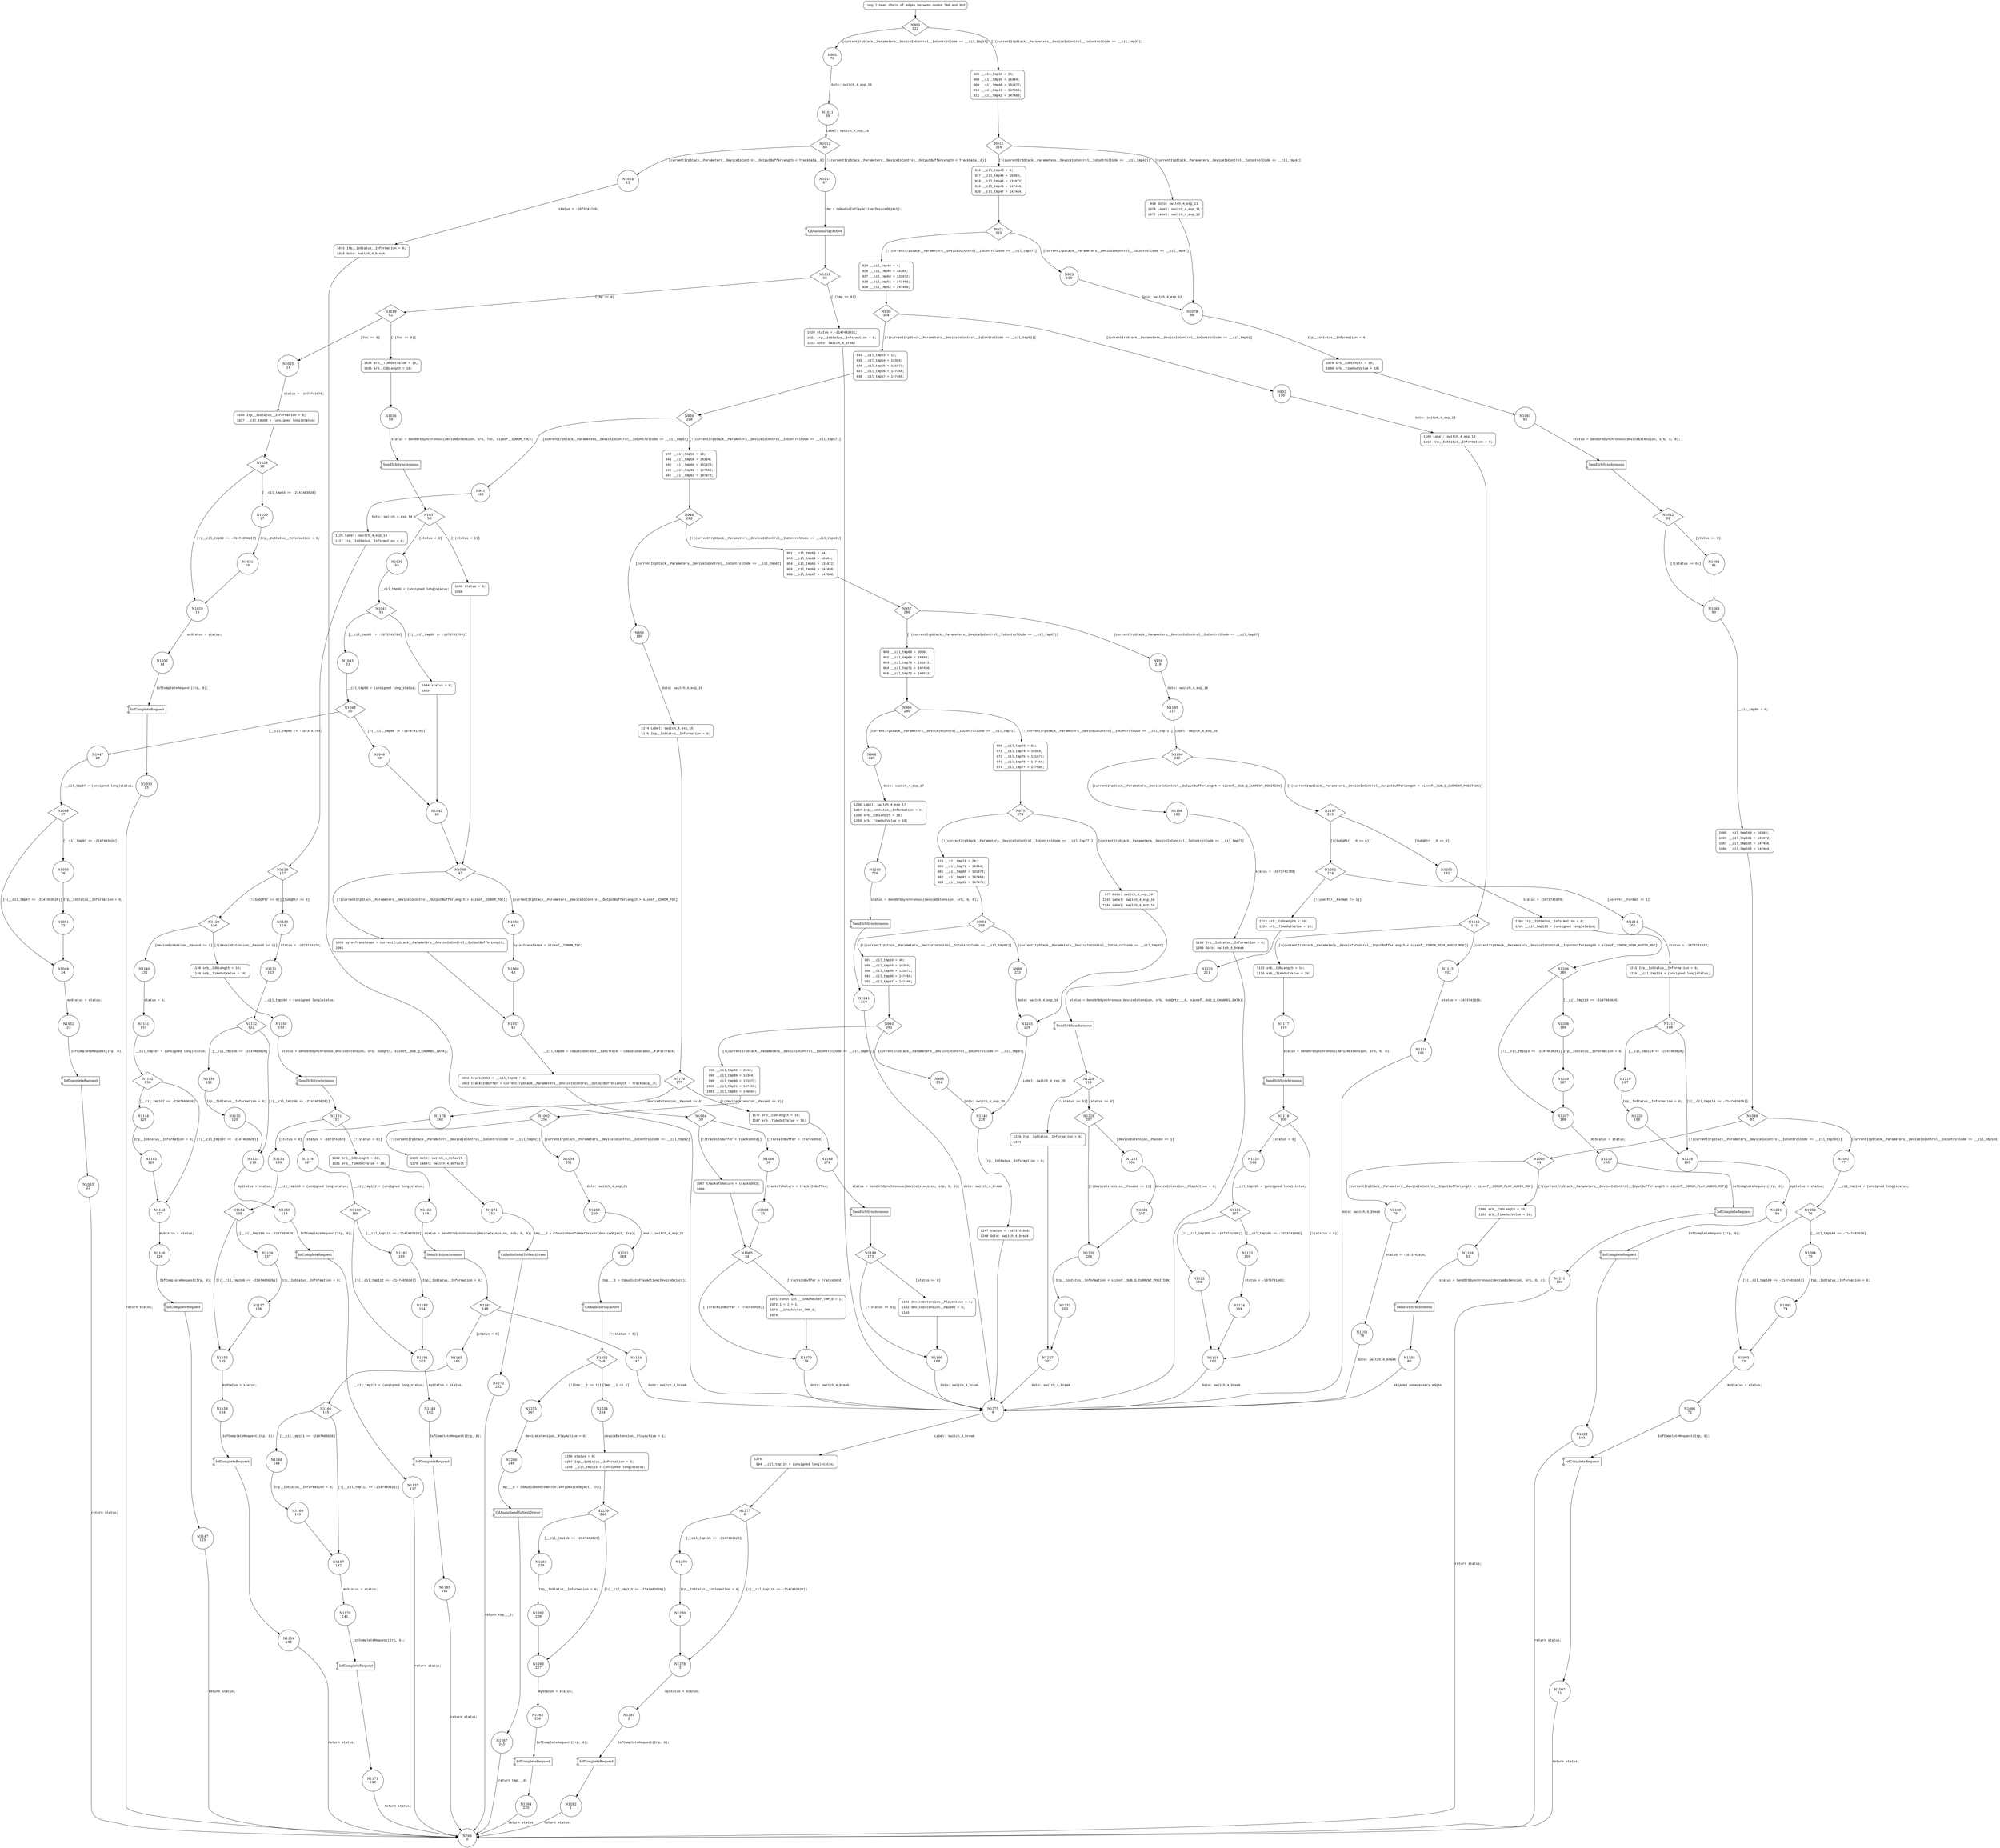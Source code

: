 digraph CdAudio435DeviceControl {
903 [shape="diamond" label="N903\n322"]
905 [shape="circle" label="N905\n70"]
906 [shape="circle" label="N906\n321"]
912 [shape="diamond" label="N912\n316"]
914 [shape="circle" label="N914\n99"]
915 [shape="circle" label="N915\n315"]
921 [shape="diamond" label="N921\n310"]
923 [shape="circle" label="N923\n100"]
924 [shape="circle" label="N924\n309"]
930 [shape="diamond" label="N930\n304"]
932 [shape="circle" label="N932\n116"]
933 [shape="circle" label="N933\n303"]
939 [shape="diamond" label="N939\n298"]
941 [shape="circle" label="N941\n160"]
942 [shape="circle" label="N942\n297"]
948 [shape="diamond" label="N948\n292"]
950 [shape="circle" label="N950\n180"]
951 [shape="circle" label="N951\n291"]
957 [shape="diamond" label="N957\n286"]
959 [shape="circle" label="N959\n218"]
960 [shape="circle" label="N960\n285"]
966 [shape="diamond" label="N966\n280"]
968 [shape="circle" label="N968\n225"]
969 [shape="circle" label="N969\n279"]
975 [shape="diamond" label="N975\n274"]
977 [shape="circle" label="N977\n232"]
978 [shape="circle" label="N978\n273"]
984 [shape="diamond" label="N984\n268"]
986 [shape="circle" label="N986\n233"]
987 [shape="circle" label="N987\n267"]
993 [shape="diamond" label="N993\n262"]
995 [shape="circle" label="N995\n234"]
996 [shape="circle" label="N996\n261"]
1002 [shape="diamond" label="N1002\n256"]
1004 [shape="circle" label="N1004\n251"]
1005 [shape="circle" label="N1005\n255"]
1271 [shape="circle" label="N1271\n253"]
1272 [shape="circle" label="N1272\n252"]
1250 [shape="circle" label="N1250\n250"]
1251 [shape="circle" label="N1251\n249"]
1252 [shape="diamond" label="N1252\n248"]
1254 [shape="circle" label="N1254\n244"]
1255 [shape="circle" label="N1255\n247"]
1266 [shape="circle" label="N1266\n246"]
1267 [shape="circle" label="N1267\n245"]
1256 [shape="circle" label="N1256\n243"]
1259 [shape="diamond" label="N1259\n240"]
1261 [shape="circle" label="N1261\n239"]
1260 [shape="circle" label="N1260\n237"]
1263 [shape="circle" label="N1263\n236"]
1264 [shape="circle" label="N1264\n235"]
1262 [shape="circle" label="N1262\n238"]
1246 [shape="circle" label="N1246\n228"]
1247 [shape="circle" label="N1247\n227"]
1275 [shape="circle" label="N1275\n9"]
1276 [shape="circle" label="N1276\n8"]
1277 [shape="diamond" label="N1277\n6"]
1279 [shape="circle" label="N1279\n5"]
1278 [shape="circle" label="N1278\n3"]
1281 [shape="circle" label="N1281\n2"]
1282 [shape="circle" label="N1282\n1"]
1280 [shape="circle" label="N1280\n4"]
1245 [shape="circle" label="N1245\n229"]
1236 [shape="circle" label="N1236\n224"]
1240 [shape="circle" label="N1240\n220"]
1241 [shape="circle" label="N1241\n219"]
1195 [shape="circle" label="N1195\n217"]
1196 [shape="diamond" label="N1196\n216"]
1198 [shape="circle" label="N1198\n183"]
1197 [shape="diamond" label="N1197\n215"]
1203 [shape="circle" label="N1203\n192"]
1202 [shape="diamond" label="N1202\n214"]
1214 [shape="circle" label="N1214\n201"]
1213 [shape="circle" label="N1213\n213"]
1225 [shape="circle" label="N1225\n211"]
1226 [shape="diamond" label="N1226\n210"]
1228 [shape="diamond" label="N1228\n207"]
1229 [shape="circle" label="N1229\n209"]
1227 [shape="circle" label="N1227\n202"]
1231 [shape="circle" label="N1231\n206"]
1230 [shape="circle" label="N1230\n204"]
1233 [shape="circle" label="N1233\n203"]
1232 [shape="circle" label="N1232\n205"]
1215 [shape="circle" label="N1215\n200"]
1217 [shape="diamond" label="N1217\n198"]
1219 [shape="circle" label="N1219\n197"]
1218 [shape="circle" label="N1218\n195"]
1221 [shape="circle" label="N1221\n194"]
1222 [shape="circle" label="N1222\n193"]
1220 [shape="circle" label="N1220\n196"]
1204 [shape="circle" label="N1204\n191"]
1206 [shape="diamond" label="N1206\n189"]
1208 [shape="circle" label="N1208\n188"]
1207 [shape="circle" label="N1207\n186"]
1210 [shape="circle" label="N1210\n185"]
1211 [shape="circle" label="N1211\n184"]
1209 [shape="circle" label="N1209\n187"]
1199 [shape="circle" label="N1199\n182"]
1174 [shape="circle" label="N1174\n179"]
1176 [shape="diamond" label="N1176\n177"]
1178 [shape="circle" label="N1178\n168"]
1177 [shape="circle" label="N1177\n176"]
1188 [shape="circle" label="N1188\n174"]
1189 [shape="diamond" label="N1189\n173"]
1191 [shape="circle" label="N1191\n172"]
1190 [shape="circle" label="N1190\n169"]
1179 [shape="circle" label="N1179\n167"]
1180 [shape="diamond" label="N1180\n166"]
1182 [shape="circle" label="N1182\n165"]
1181 [shape="circle" label="N1181\n163"]
1184 [shape="circle" label="N1184\n162"]
1185 [shape="circle" label="N1185\n161"]
1183 [shape="circle" label="N1183\n164"]
1126 [shape="circle" label="N1126\n159"]
1128 [shape="diamond" label="N1128\n157"]
1130 [shape="circle" label="N1130\n124"]
1129 [shape="diamond" label="N1129\n156"]
1140 [shape="circle" label="N1140\n132"]
1139 [shape="circle" label="N1139\n155"]
1150 [shape="circle" label="N1150\n153"]
1151 [shape="diamond" label="N1151\n152"]
1153 [shape="circle" label="N1153\n139"]
1152 [shape="circle" label="N1152\n151"]
1162 [shape="circle" label="N1162\n149"]
1163 [shape="diamond" label="N1163\n148"]
1165 [shape="circle" label="N1165\n146"]
1164 [shape="circle" label="N1164\n147"]
1166 [shape="diamond" label="N1166\n145"]
1168 [shape="circle" label="N1168\n144"]
1167 [shape="circle" label="N1167\n142"]
1170 [shape="circle" label="N1170\n141"]
1171 [shape="circle" label="N1171\n140"]
1169 [shape="circle" label="N1169\n143"]
1154 [shape="diamond" label="N1154\n138"]
1156 [shape="circle" label="N1156\n137"]
1155 [shape="circle" label="N1155\n135"]
1158 [shape="circle" label="N1158\n134"]
1159 [shape="circle" label="N1159\n133"]
1157 [shape="circle" label="N1157\n136"]
1141 [shape="circle" label="N1141\n131"]
1142 [shape="diamond" label="N1142\n130"]
1144 [shape="circle" label="N1144\n129"]
1143 [shape="circle" label="N1143\n127"]
1146 [shape="circle" label="N1146\n126"]
1147 [shape="circle" label="N1147\n125"]
1145 [shape="circle" label="N1145\n128"]
1131 [shape="circle" label="N1131\n123"]
1132 [shape="diamond" label="N1132\n122"]
1134 [shape="circle" label="N1134\n121"]
1133 [shape="circle" label="N1133\n119"]
1136 [shape="circle" label="N1136\n118"]
1137 [shape="circle" label="N1137\n117"]
1135 [shape="circle" label="N1135\n120"]
1109 [shape="circle" label="N1109\n115"]
1111 [shape="diamond" label="N1111\n113"]
1113 [shape="circle" label="N1113\n102"]
1112 [shape="circle" label="N1112\n112"]
1117 [shape="circle" label="N1117\n110"]
1118 [shape="diamond" label="N1118\n109"]
1120 [shape="circle" label="N1120\n108"]
1119 [shape="circle" label="N1119\n103"]
1121 [shape="diamond" label="N1121\n107"]
1123 [shape="circle" label="N1123\n105"]
1122 [shape="circle" label="N1122\n106"]
1124 [shape="circle" label="N1124\n104"]
1114 [shape="circle" label="N1114\n101"]
1078 [shape="circle" label="N1078\n96"]
1079 [shape="circle" label="N1079\n95"]
1081 [shape="circle" label="N1081\n93"]
1082 [shape="diamond" label="N1082\n92"]
1084 [shape="circle" label="N1084\n91"]
1083 [shape="circle" label="N1083\n90"]
1085 [shape="circle" label="N1085\n89"]
1089 [shape="diamond" label="N1089\n85"]
1091 [shape="circle" label="N1091\n77"]
1090 [shape="diamond" label="N1090\n84"]
1100 [shape="circle" label="N1100\n79"]
1099 [shape="circle" label="N1099\n83"]
1104 [shape="circle" label="N1104\n81"]
1105 [shape="circle" label="N1105\n80"]
1101 [shape="circle" label="N1101\n78"]
1092 [shape="diamond" label="N1092\n76"]
1094 [shape="circle" label="N1094\n75"]
1093 [shape="circle" label="N1093\n73"]
1096 [shape="circle" label="N1096\n72"]
1097 [shape="circle" label="N1097\n71"]
1095 [shape="circle" label="N1095\n74"]
1011 [shape="circle" label="N1011\n69"]
1012 [shape="diamond" label="N1012\n68"]
1014 [shape="circle" label="N1014\n12"]
1013 [shape="circle" label="N1013\n67"]
1018 [shape="diamond" label="N1018\n66"]
1019 [shape="diamond" label="N1019\n62"]
1020 [shape="circle" label="N1020\n65"]
1025 [shape="circle" label="N1025\n21"]
1024 [shape="circle" label="N1024\n61"]
1036 [shape="circle" label="N1036\n59"]
1037 [shape="diamond" label="N1037\n58"]
1039 [shape="circle" label="N1039\n55"]
1040 [shape="circle" label="N1040\n57"]
1038 [shape="diamond" label="N1038\n47"]
1058 [shape="circle" label="N1058\n44"]
1059 [shape="circle" label="N1059\n46"]
1057 [shape="circle" label="N1057\n42"]
1062 [shape="circle" label="N1062\n41"]
1064 [shape="diamond" label="N1064\n39"]
1066 [shape="circle" label="N1066\n36"]
1067 [shape="circle" label="N1067\n38"]
1065 [shape="diamond" label="N1065\n34"]
1071 [shape="circle" label="N1071\n33"]
1070 [shape="circle" label="N1070\n29"]
1068 [shape="circle" label="N1068\n35"]
1060 [shape="circle" label="N1060\n43"]
1041 [shape="diamond" label="N1041\n54"]
1043 [shape="circle" label="N1043\n51"]
1044 [shape="circle" label="N1044\n53"]
1042 [shape="circle" label="N1042\n48"]
1045 [shape="diamond" label="N1045\n50"]
1047 [shape="circle" label="N1047\n28"]
1046 [shape="circle" label="N1046\n49"]
1048 [shape="diamond" label="N1048\n27"]
1050 [shape="circle" label="N1050\n26"]
1049 [shape="circle" label="N1049\n24"]
1052 [shape="circle" label="N1052\n23"]
1053 [shape="circle" label="N1053\n22"]
1051 [shape="circle" label="N1051\n25"]
1026 [shape="circle" label="N1026\n20"]
1028 [shape="diamond" label="N1028\n18"]
1030 [shape="circle" label="N1030\n17"]
1029 [shape="circle" label="N1029\n15"]
1032 [shape="circle" label="N1032\n14"]
1033 [shape="circle" label="N1033\n13"]
1031 [shape="circle" label="N1031\n16"]
1015 [shape="circle" label="N1015\n11"]
765 [shape="circle" label="N765\n0"]
766 [style="filled,bold" penwidth="1" fillcolor="white" fontname="Courier New" shape="Mrecord" label="Long linear chain of edges between nodes 766 and 902"]
766 -> 903[label=""]
906 [style="filled,bold" penwidth="1" fillcolor="white" fontname="Courier New" shape="Mrecord" label=<<table border="0" cellborder="0" cellpadding="3" bgcolor="white"><tr><td align="right">906</td><td align="left">__cil_tmp38 = 24;</td></tr><tr><td align="right">908</td><td align="left">__cil_tmp39 = 16384;</td></tr><tr><td align="right">909</td><td align="left">__cil_tmp40 = 131072;</td></tr><tr><td align="right">910</td><td align="left">__cil_tmp41 = 147456;</td></tr><tr><td align="right">911</td><td align="left">__cil_tmp42 = 147480;</td></tr></table>>]
906 -> 912[label=""]
915 [style="filled,bold" penwidth="1" fillcolor="white" fontname="Courier New" shape="Mrecord" label=<<table border="0" cellborder="0" cellpadding="3" bgcolor="white"><tr><td align="right">915</td><td align="left">__cil_tmp43 = 8;</td></tr><tr><td align="right">917</td><td align="left">__cil_tmp44 = 16384;</td></tr><tr><td align="right">918</td><td align="left">__cil_tmp45 = 131072;</td></tr><tr><td align="right">919</td><td align="left">__cil_tmp46 = 147456;</td></tr><tr><td align="right">920</td><td align="left">__cil_tmp47 = 147464;</td></tr></table>>]
915 -> 921[label=""]
924 [style="filled,bold" penwidth="1" fillcolor="white" fontname="Courier New" shape="Mrecord" label=<<table border="0" cellborder="0" cellpadding="3" bgcolor="white"><tr><td align="right">924</td><td align="left">__cil_tmp48 = 4;</td></tr><tr><td align="right">926</td><td align="left">__cil_tmp49 = 16384;</td></tr><tr><td align="right">927</td><td align="left">__cil_tmp50 = 131072;</td></tr><tr><td align="right">928</td><td align="left">__cil_tmp51 = 147456;</td></tr><tr><td align="right">929</td><td align="left">__cil_tmp52 = 147460;</td></tr></table>>]
924 -> 930[label=""]
933 [style="filled,bold" penwidth="1" fillcolor="white" fontname="Courier New" shape="Mrecord" label=<<table border="0" cellborder="0" cellpadding="3" bgcolor="white"><tr><td align="right">933</td><td align="left">__cil_tmp53 = 12;</td></tr><tr><td align="right">935</td><td align="left">__cil_tmp54 = 16384;</td></tr><tr><td align="right">936</td><td align="left">__cil_tmp55 = 131072;</td></tr><tr><td align="right">937</td><td align="left">__cil_tmp56 = 147456;</td></tr><tr><td align="right">938</td><td align="left">__cil_tmp57 = 147468;</td></tr></table>>]
933 -> 939[label=""]
942 [style="filled,bold" penwidth="1" fillcolor="white" fontname="Courier New" shape="Mrecord" label=<<table border="0" cellborder="0" cellpadding="3" bgcolor="white"><tr><td align="right">942</td><td align="left">__cil_tmp58 = 16;</td></tr><tr><td align="right">944</td><td align="left">__cil_tmp59 = 16384;</td></tr><tr><td align="right">945</td><td align="left">__cil_tmp60 = 131072;</td></tr><tr><td align="right">946</td><td align="left">__cil_tmp61 = 147456;</td></tr><tr><td align="right">947</td><td align="left">__cil_tmp62 = 147472;</td></tr></table>>]
942 -> 948[label=""]
951 [style="filled,bold" penwidth="1" fillcolor="white" fontname="Courier New" shape="Mrecord" label=<<table border="0" cellborder="0" cellpadding="3" bgcolor="white"><tr><td align="right">951</td><td align="left">__cil_tmp63 = 44;</td></tr><tr><td align="right">953</td><td align="left">__cil_tmp64 = 16384;</td></tr><tr><td align="right">954</td><td align="left">__cil_tmp65 = 131072;</td></tr><tr><td align="right">955</td><td align="left">__cil_tmp66 = 147456;</td></tr><tr><td align="right">956</td><td align="left">__cil_tmp67 = 147500;</td></tr></table>>]
951 -> 957[label=""]
960 [style="filled,bold" penwidth="1" fillcolor="white" fontname="Courier New" shape="Mrecord" label=<<table border="0" cellborder="0" cellpadding="3" bgcolor="white"><tr><td align="right">960</td><td align="left">__cil_tmp68 = 2056;</td></tr><tr><td align="right">962</td><td align="left">__cil_tmp69 = 16384;</td></tr><tr><td align="right">963</td><td align="left">__cil_tmp70 = 131072;</td></tr><tr><td align="right">964</td><td align="left">__cil_tmp71 = 147456;</td></tr><tr><td align="right">965</td><td align="left">__cil_tmp72 = 149512;</td></tr></table>>]
960 -> 966[label=""]
969 [style="filled,bold" penwidth="1" fillcolor="white" fontname="Courier New" shape="Mrecord" label=<<table border="0" cellborder="0" cellpadding="3" bgcolor="white"><tr><td align="right">969</td><td align="left">__cil_tmp73 = 52;</td></tr><tr><td align="right">971</td><td align="left">__cil_tmp74 = 16384;</td></tr><tr><td align="right">972</td><td align="left">__cil_tmp75 = 131072;</td></tr><tr><td align="right">973</td><td align="left">__cil_tmp76 = 147456;</td></tr><tr><td align="right">974</td><td align="left">__cil_tmp77 = 147508;</td></tr></table>>]
969 -> 975[label=""]
978 [style="filled,bold" penwidth="1" fillcolor="white" fontname="Courier New" shape="Mrecord" label=<<table border="0" cellborder="0" cellpadding="3" bgcolor="white"><tr><td align="right">978</td><td align="left">__cil_tmp78 = 20;</td></tr><tr><td align="right">980</td><td align="left">__cil_tmp79 = 16384;</td></tr><tr><td align="right">981</td><td align="left">__cil_tmp80 = 131072;</td></tr><tr><td align="right">982</td><td align="left">__cil_tmp81 = 147456;</td></tr><tr><td align="right">983</td><td align="left">__cil_tmp82 = 147476;</td></tr></table>>]
978 -> 984[label=""]
987 [style="filled,bold" penwidth="1" fillcolor="white" fontname="Courier New" shape="Mrecord" label=<<table border="0" cellborder="0" cellpadding="3" bgcolor="white"><tr><td align="right">987</td><td align="left">__cil_tmp83 = 40;</td></tr><tr><td align="right">989</td><td align="left">__cil_tmp84 = 16384;</td></tr><tr><td align="right">990</td><td align="left">__cil_tmp85 = 131072;</td></tr><tr><td align="right">991</td><td align="left">__cil_tmp86 = 147456;</td></tr><tr><td align="right">992</td><td align="left">__cil_tmp87 = 147496;</td></tr></table>>]
987 -> 993[label=""]
996 [style="filled,bold" penwidth="1" fillcolor="white" fontname="Courier New" shape="Mrecord" label=<<table border="0" cellborder="0" cellpadding="3" bgcolor="white"><tr><td align="right">996</td><td align="left">__cil_tmp88 = 2048;</td></tr><tr><td align="right">998</td><td align="left">__cil_tmp89 = 16384;</td></tr><tr><td align="right">999</td><td align="left">__cil_tmp90 = 131072;</td></tr><tr><td align="right">1000</td><td align="left">__cil_tmp91 = 147456;</td></tr><tr><td align="right">1001</td><td align="left">__cil_tmp92 = 149504;</td></tr></table>>]
996 -> 1002[label=""]
1005 [style="filled,bold" penwidth="1" fillcolor="white" fontname="Courier New" shape="Mrecord" label=<<table border="0" cellborder="0" cellpadding="3" bgcolor="white"><tr><td align="right">1005</td><td align="left">Goto: switch_4_default</td></tr><tr><td align="right">1270</td><td align="left">Label: switch_4_default</td></tr></table>>]
1005 -> 1271[label=""]
1256 [style="filled,bold" penwidth="1" fillcolor="white" fontname="Courier New" shape="Mrecord" label=<<table border="0" cellborder="0" cellpadding="3" bgcolor="white"><tr><td align="right">1256</td><td align="left">status = 0;</td></tr><tr><td align="right">1257</td><td align="left">Irp__IoStatus__Information = 0;</td></tr><tr><td align="right">1258</td><td align="left">__cil_tmp115 = (unsigned long)status;</td></tr></table>>]
1256 -> 1259[label=""]
1247 [style="filled,bold" penwidth="1" fillcolor="white" fontname="Courier New" shape="Mrecord" label=<<table border="0" cellborder="0" cellpadding="3" bgcolor="white"><tr><td align="right">1247</td><td align="left">status = -1073741808;</td></tr><tr><td align="right">1248</td><td align="left">Goto: switch_4_break</td></tr></table>>]
1247 -> 1275[label=""]
1276 [style="filled,bold" penwidth="1" fillcolor="white" fontname="Courier New" shape="Mrecord" label=<<table border="0" cellborder="0" cellpadding="3" bgcolor="white"><tr><td align="right">1276</td><td align="left"></td></tr><tr><td align="right">904</td><td align="left">__cil_tmp116 = (unsigned long)status;</td></tr></table>>]
1276 -> 1277[label=""]
977 [style="filled,bold" penwidth="1" fillcolor="white" fontname="Courier New" shape="Mrecord" label=<<table border="0" cellborder="0" cellpadding="3" bgcolor="white"><tr><td align="right">977</td><td align="left">Goto: switch_4_exp_18</td></tr><tr><td align="right">1243</td><td align="left">Label: switch_4_exp_18</td></tr><tr><td align="right">1244</td><td align="left">Label: switch_4_exp_19</td></tr></table>>]
977 -> 1245[label=""]
1236 [style="filled,bold" penwidth="1" fillcolor="white" fontname="Courier New" shape="Mrecord" label=<<table border="0" cellborder="0" cellpadding="3" bgcolor="white"><tr><td align="right">1236</td><td align="left">Label: switch_4_exp_17</td></tr><tr><td align="right">1237</td><td align="left">Irp__IoStatus__Information = 0;</td></tr><tr><td align="right">1238</td><td align="left">srb__CdbLength = 10;</td></tr><tr><td align="right">1239</td><td align="left">srb__TimeOutValue = 10;</td></tr></table>>]
1236 -> 1240[label=""]
1213 [style="filled,bold" penwidth="1" fillcolor="white" fontname="Courier New" shape="Mrecord" label=<<table border="0" cellborder="0" cellpadding="3" bgcolor="white"><tr><td align="right">1213</td><td align="left">srb__CdbLength = 10;</td></tr><tr><td align="right">1224</td><td align="left">srb__TimeOutValue = 10;</td></tr></table>>]
1213 -> 1225[label=""]
1229 [style="filled,bold" penwidth="1" fillcolor="white" fontname="Courier New" shape="Mrecord" label=<<table border="0" cellborder="0" cellpadding="3" bgcolor="white"><tr><td align="right">1229</td><td align="left">Irp__IoStatus__Information = 0;</td></tr><tr><td align="right">1234</td><td align="left"></td></tr></table>>]
1229 -> 1227[label=""]
1215 [style="filled,bold" penwidth="1" fillcolor="white" fontname="Courier New" shape="Mrecord" label=<<table border="0" cellborder="0" cellpadding="3" bgcolor="white"><tr><td align="right">1215</td><td align="left">Irp__IoStatus__Information = 0;</td></tr><tr><td align="right">1216</td><td align="left">__cil_tmp114 = (unsigned long)status;</td></tr></table>>]
1215 -> 1217[label=""]
1204 [style="filled,bold" penwidth="1" fillcolor="white" fontname="Courier New" shape="Mrecord" label=<<table border="0" cellborder="0" cellpadding="3" bgcolor="white"><tr><td align="right">1204</td><td align="left">Irp__IoStatus__Information = 0;</td></tr><tr><td align="right">1205</td><td align="left">__cil_tmp113 = (unsigned long)status;</td></tr></table>>]
1204 -> 1206[label=""]
1199 [style="filled,bold" penwidth="1" fillcolor="white" fontname="Courier New" shape="Mrecord" label=<<table border="0" cellborder="0" cellpadding="3" bgcolor="white"><tr><td align="right">1199</td><td align="left">Irp__IoStatus__Information = 0;</td></tr><tr><td align="right">1200</td><td align="left">Goto: switch_4_break</td></tr></table>>]
1199 -> 1275[label=""]
1174 [style="filled,bold" penwidth="1" fillcolor="white" fontname="Courier New" shape="Mrecord" label=<<table border="0" cellborder="0" cellpadding="3" bgcolor="white"><tr><td align="right">1174</td><td align="left">Label: switch_4_exp_15</td></tr><tr><td align="right">1175</td><td align="left">Irp__IoStatus__Information = 0;</td></tr></table>>]
1174 -> 1176[label=""]
1177 [style="filled,bold" penwidth="1" fillcolor="white" fontname="Courier New" shape="Mrecord" label=<<table border="0" cellborder="0" cellpadding="3" bgcolor="white"><tr><td align="right">1177</td><td align="left">srb__CdbLength = 10;</td></tr><tr><td align="right">1187</td><td align="left">srb__TimeOutValue = 10;</td></tr></table>>]
1177 -> 1188[label=""]
1191 [style="filled,bold" penwidth="1" fillcolor="white" fontname="Courier New" shape="Mrecord" label=<<table border="0" cellborder="0" cellpadding="3" bgcolor="white"><tr><td align="right">1191</td><td align="left">deviceExtension__PlayActive = 1;</td></tr><tr><td align="right">1192</td><td align="left">deviceExtension__Paused = 0;</td></tr><tr><td align="right">1193</td><td align="left"></td></tr></table>>]
1191 -> 1190[label=""]
1126 [style="filled,bold" penwidth="1" fillcolor="white" fontname="Courier New" shape="Mrecord" label=<<table border="0" cellborder="0" cellpadding="3" bgcolor="white"><tr><td align="right">1126</td><td align="left">Label: switch_4_exp_14</td></tr><tr><td align="right">1127</td><td align="left">Irp__IoStatus__Information = 0;</td></tr></table>>]
1126 -> 1128[label=""]
1139 [style="filled,bold" penwidth="1" fillcolor="white" fontname="Courier New" shape="Mrecord" label=<<table border="0" cellborder="0" cellpadding="3" bgcolor="white"><tr><td align="right">1139</td><td align="left">srb__CdbLength = 10;</td></tr><tr><td align="right">1149</td><td align="left">srb__TimeOutValue = 10;</td></tr></table>>]
1139 -> 1150[label=""]
1152 [style="filled,bold" penwidth="1" fillcolor="white" fontname="Courier New" shape="Mrecord" label=<<table border="0" cellborder="0" cellpadding="3" bgcolor="white"><tr><td align="right">1152</td><td align="left">srb__CdbLength = 10;</td></tr><tr><td align="right">1161</td><td align="left">srb__TimeOutValue = 10;</td></tr></table>>]
1152 -> 1162[label=""]
1109 [style="filled,bold" penwidth="1" fillcolor="white" fontname="Courier New" shape="Mrecord" label=<<table border="0" cellborder="0" cellpadding="3" bgcolor="white"><tr><td align="right">1109</td><td align="left">Label: switch_4_exp_13</td></tr><tr><td align="right">1110</td><td align="left">Irp__IoStatus__Information = 0;</td></tr></table>>]
1109 -> 1111[label=""]
1112 [style="filled,bold" penwidth="1" fillcolor="white" fontname="Courier New" shape="Mrecord" label=<<table border="0" cellborder="0" cellpadding="3" bgcolor="white"><tr><td align="right">1112</td><td align="left">srb__CdbLength = 10;</td></tr><tr><td align="right">1116</td><td align="left">srb__TimeOutValue = 10;</td></tr></table>>]
1112 -> 1117[label=""]
1079 [style="filled,bold" penwidth="1" fillcolor="white" fontname="Courier New" shape="Mrecord" label=<<table border="0" cellborder="0" cellpadding="3" bgcolor="white"><tr><td align="right">1079</td><td align="left">srb__CdbLength = 10;</td></tr><tr><td align="right">1080</td><td align="left">srb__TimeOutValue = 10;</td></tr></table>>]
1079 -> 1081[label=""]
1085 [style="filled,bold" penwidth="1" fillcolor="white" fontname="Courier New" shape="Mrecord" label=<<table border="0" cellborder="0" cellpadding="3" bgcolor="white"><tr><td align="right">1085</td><td align="left">__cil_tmp100 = 16384;</td></tr><tr><td align="right">1086</td><td align="left">__cil_tmp101 = 131072;</td></tr><tr><td align="right">1087</td><td align="left">__cil_tmp102 = 147456;</td></tr><tr><td align="right">1088</td><td align="left">__cil_tmp103 = 147464;</td></tr></table>>]
1085 -> 1089[label=""]
1099 [style="filled,bold" penwidth="1" fillcolor="white" fontname="Courier New" shape="Mrecord" label=<<table border="0" cellborder="0" cellpadding="3" bgcolor="white"><tr><td align="right">1099</td><td align="left">srb__CdbLength = 10;</td></tr><tr><td align="right">1103</td><td align="left">srb__TimeOutValue = 10;</td></tr></table>>]
1099 -> 1104[label=""]
914 [style="filled,bold" penwidth="1" fillcolor="white" fontname="Courier New" shape="Mrecord" label=<<table border="0" cellborder="0" cellpadding="3" bgcolor="white"><tr><td align="right">914</td><td align="left">Goto: switch_4_exp_11</td></tr><tr><td align="right">1076</td><td align="left">Label: switch_4_exp_11</td></tr><tr><td align="right">1077</td><td align="left">Label: switch_4_exp_12</td></tr></table>>]
914 -> 1078[label=""]
1020 [style="filled,bold" penwidth="1" fillcolor="white" fontname="Courier New" shape="Mrecord" label=<<table border="0" cellborder="0" cellpadding="3" bgcolor="white"><tr><td align="right">1020</td><td align="left">status = -2147483631;</td></tr><tr><td align="right">1021</td><td align="left">Irp__IoStatus__Information = 0;</td></tr><tr><td align="right">1022</td><td align="left">Goto: switch_4_break</td></tr></table>>]
1020 -> 1275[label=""]
1024 [style="filled,bold" penwidth="1" fillcolor="white" fontname="Courier New" shape="Mrecord" label=<<table border="0" cellborder="0" cellpadding="3" bgcolor="white"><tr><td align="right">1024</td><td align="left">srb__TimeOutValue = 10;</td></tr><tr><td align="right">1035</td><td align="left">srb__CdbLength = 10;</td></tr></table>>]
1024 -> 1036[label=""]
1040 [style="filled,bold" penwidth="1" fillcolor="white" fontname="Courier New" shape="Mrecord" label=<<table border="0" cellborder="0" cellpadding="3" bgcolor="white"><tr><td align="right">1040</td><td align="left">status = 0;</td></tr><tr><td align="right">1056</td><td align="left"></td></tr></table>>]
1040 -> 1038[label=""]
1059 [style="filled,bold" penwidth="1" fillcolor="white" fontname="Courier New" shape="Mrecord" label=<<table border="0" cellborder="0" cellpadding="3" bgcolor="white"><tr><td align="right">1059</td><td align="left">bytesTransfered = currentIrpStack__Parameters__DeviceIoControl__OutputBufferLength;</td></tr><tr><td align="right">1061</td><td align="left"></td></tr></table>>]
1059 -> 1057[label=""]
1062 [style="filled,bold" penwidth="1" fillcolor="white" fontname="Courier New" shape="Mrecord" label=<<table border="0" cellborder="0" cellpadding="3" bgcolor="white"><tr><td align="right">1062</td><td align="left">tracksOnCd = __cil_tmp98 + 1;</td></tr><tr><td align="right">1063</td><td align="left">tracksInBuffer = currentIrpStack__Parameters__DeviceIoControl__OutputBufferLength - TrackData__0;</td></tr></table>>]
1062 -> 1064[label=""]
1067 [style="filled,bold" penwidth="1" fillcolor="white" fontname="Courier New" shape="Mrecord" label=<<table border="0" cellborder="0" cellpadding="3" bgcolor="white"><tr><td align="right">1067</td><td align="left">tracksToReturn = tracksOnCd;</td></tr><tr><td align="right">1069</td><td align="left"></td></tr></table>>]
1067 -> 1065[label=""]
1071 [style="filled,bold" penwidth="1" fillcolor="white" fontname="Courier New" shape="Mrecord" label=<<table border="0" cellborder="0" cellpadding="3" bgcolor="white"><tr><td align="right">1071</td><td align="left">const int __CPAchecker_TMP_0 = i;</td></tr><tr><td align="right">1072</td><td align="left">i = i + 1;</td></tr><tr><td align="right">1073</td><td align="left">__CPAchecker_TMP_0;</td></tr><tr><td align="right">1074</td><td align="left"></td></tr></table>>]
1071 -> 1070[label=""]
1044 [style="filled,bold" penwidth="1" fillcolor="white" fontname="Courier New" shape="Mrecord" label=<<table border="0" cellborder="0" cellpadding="3" bgcolor="white"><tr><td align="right">1044</td><td align="left">status = 0;</td></tr><tr><td align="right">1055</td><td align="left"></td></tr></table>>]
1044 -> 1042[label=""]
1026 [style="filled,bold" penwidth="1" fillcolor="white" fontname="Courier New" shape="Mrecord" label=<<table border="0" cellborder="0" cellpadding="3" bgcolor="white"><tr><td align="right">1026</td><td align="left">Irp__IoStatus__Information = 0;</td></tr><tr><td align="right">1027</td><td align="left">__cil_tmp93 = (unsigned long)status;</td></tr></table>>]
1026 -> 1028[label=""]
1015 [style="filled,bold" penwidth="1" fillcolor="white" fontname="Courier New" shape="Mrecord" label=<<table border="0" cellborder="0" cellpadding="3" bgcolor="white"><tr><td align="right">1015</td><td align="left">Irp__IoStatus__Information = 0;</td></tr><tr><td align="right">1016</td><td align="left">Goto: switch_4_break</td></tr></table>>]
1015 -> 1275[label=""]
903 -> 905 [label="[currentIrpStack__Parameters__DeviceIoControl__IoControlCode == __cil_tmp37]" fontname="Courier New"]
903 -> 906 [label="[!(currentIrpStack__Parameters__DeviceIoControl__IoControlCode == __cil_tmp37)]" fontname="Courier New"]
912 -> 914 [label="[currentIrpStack__Parameters__DeviceIoControl__IoControlCode == __cil_tmp42]" fontname="Courier New"]
912 -> 915 [label="[!(currentIrpStack__Parameters__DeviceIoControl__IoControlCode == __cil_tmp42)]" fontname="Courier New"]
921 -> 923 [label="[currentIrpStack__Parameters__DeviceIoControl__IoControlCode == __cil_tmp47]" fontname="Courier New"]
921 -> 924 [label="[!(currentIrpStack__Parameters__DeviceIoControl__IoControlCode == __cil_tmp47)]" fontname="Courier New"]
930 -> 932 [label="[currentIrpStack__Parameters__DeviceIoControl__IoControlCode == __cil_tmp52]" fontname="Courier New"]
930 -> 933 [label="[!(currentIrpStack__Parameters__DeviceIoControl__IoControlCode == __cil_tmp52)]" fontname="Courier New"]
939 -> 941 [label="[currentIrpStack__Parameters__DeviceIoControl__IoControlCode == __cil_tmp57]" fontname="Courier New"]
939 -> 942 [label="[!(currentIrpStack__Parameters__DeviceIoControl__IoControlCode == __cil_tmp57)]" fontname="Courier New"]
948 -> 950 [label="[currentIrpStack__Parameters__DeviceIoControl__IoControlCode == __cil_tmp62]" fontname="Courier New"]
948 -> 951 [label="[!(currentIrpStack__Parameters__DeviceIoControl__IoControlCode == __cil_tmp62)]" fontname="Courier New"]
957 -> 959 [label="[currentIrpStack__Parameters__DeviceIoControl__IoControlCode == __cil_tmp67]" fontname="Courier New"]
957 -> 960 [label="[!(currentIrpStack__Parameters__DeviceIoControl__IoControlCode == __cil_tmp67)]" fontname="Courier New"]
966 -> 968 [label="[currentIrpStack__Parameters__DeviceIoControl__IoControlCode == __cil_tmp72]" fontname="Courier New"]
966 -> 969 [label="[!(currentIrpStack__Parameters__DeviceIoControl__IoControlCode == __cil_tmp72)]" fontname="Courier New"]
975 -> 977 [label="[currentIrpStack__Parameters__DeviceIoControl__IoControlCode == __cil_tmp77]" fontname="Courier New"]
975 -> 978 [label="[!(currentIrpStack__Parameters__DeviceIoControl__IoControlCode == __cil_tmp77)]" fontname="Courier New"]
984 -> 986 [label="[currentIrpStack__Parameters__DeviceIoControl__IoControlCode == __cil_tmp82]" fontname="Courier New"]
984 -> 987 [label="[!(currentIrpStack__Parameters__DeviceIoControl__IoControlCode == __cil_tmp82)]" fontname="Courier New"]
993 -> 995 [label="[currentIrpStack__Parameters__DeviceIoControl__IoControlCode == __cil_tmp87]" fontname="Courier New"]
993 -> 996 [label="[!(currentIrpStack__Parameters__DeviceIoControl__IoControlCode == __cil_tmp87)]" fontname="Courier New"]
1002 -> 1004 [label="[currentIrpStack__Parameters__DeviceIoControl__IoControlCode == __cil_tmp92]" fontname="Courier New"]
1002 -> 1005 [label="[!(currentIrpStack__Parameters__DeviceIoControl__IoControlCode == __cil_tmp92)]" fontname="Courier New"]
100073 [shape="component" label="CdAudioSendToNextDriver"]
1271 -> 100073 [label="tmp___2 = CdAudioSendToNextDriver(DeviceObject, Irp);" fontname="Courier New"]
100073 -> 1272 [label="" fontname="Courier New"]
1004 -> 1250 [label="Goto: switch_4_exp_21" fontname="Courier New"]
100074 [shape="component" label="CdAudioIsPlayActive"]
1251 -> 100074 [label="tmp___1 = CdAudioIsPlayActive(DeviceObject);" fontname="Courier New"]
100074 -> 1252 [label="" fontname="Courier New"]
1252 -> 1254 [label="[tmp___1 == 1]" fontname="Courier New"]
1252 -> 1255 [label="[!(tmp___1 == 1)]" fontname="Courier New"]
100075 [shape="component" label="CdAudioSendToNextDriver"]
1266 -> 100075 [label="tmp___0 = CdAudioSendToNextDriver(DeviceObject, Irp);" fontname="Courier New"]
100075 -> 1267 [label="" fontname="Courier New"]
1254 -> 1256 [label="deviceExtension__PlayActive = 1;" fontname="Courier New"]
1259 -> 1261 [label="[__cil_tmp115 == -2147483626]" fontname="Courier New"]
1259 -> 1260 [label="[!(__cil_tmp115 == -2147483626)]" fontname="Courier New"]
1260 -> 1263 [label="myStatus = status;" fontname="Courier New"]
100076 [shape="component" label="IofCompleteRequest"]
1263 -> 100076 [label="IofCompleteRequest(Irp, 0);" fontname="Courier New"]
100076 -> 1264 [label="" fontname="Courier New"]
1261 -> 1262 [label="Irp__IoStatus__Information = 0;" fontname="Courier New"]
995 -> 1246 [label="Goto: switch_4_exp_20" fontname="Courier New"]
1246 -> 1247 [label="Irp__IoStatus__Information = 0;" fontname="Courier New"]
1275 -> 1276 [label="Label: switch_4_break" fontname="Courier New"]
1277 -> 1279 [label="[__cil_tmp116 == -2147483626]" fontname="Courier New"]
1277 -> 1278 [label="[!(__cil_tmp116 == -2147483626)]" fontname="Courier New"]
1278 -> 1281 [label="myStatus = status;" fontname="Courier New"]
100077 [shape="component" label="IofCompleteRequest"]
1281 -> 100077 [label="IofCompleteRequest(Irp, 0);" fontname="Courier New"]
100077 -> 1282 [label="" fontname="Courier New"]
1279 -> 1280 [label="Irp__IoStatus__Information = 0;" fontname="Courier New"]
986 -> 1245 [label="Goto: switch_4_exp_19" fontname="Courier New"]
1245 -> 1246 [label="Label: switch_4_exp_20" fontname="Courier New"]
968 -> 1236 [label="Goto: switch_4_exp_17" fontname="Courier New"]
100078 [shape="component" label="SendSrbSynchronous"]
1240 -> 100078 [label="status = SendSrbSynchronous(deviceExtension, srb, 0, 0);" fontname="Courier New"]
100078 -> 1241 [label="" fontname="Courier New"]
959 -> 1195 [label="Goto: switch_4_exp_16" fontname="Courier New"]
1196 -> 1198 [label="[currentIrpStack__Parameters__DeviceIoControl__OutputBufferLength < sizeof__SUB_Q_CURRENT_POSITION]" fontname="Courier New"]
1196 -> 1197 [label="[!(currentIrpStack__Parameters__DeviceIoControl__OutputBufferLength < sizeof__SUB_Q_CURRENT_POSITION)]" fontname="Courier New"]
1197 -> 1203 [label="[SubQPtr___0 == 0]" fontname="Courier New"]
1197 -> 1202 [label="[!(SubQPtr___0 == 0)]" fontname="Courier New"]
1202 -> 1214 [label="[userPtr__Format != 1]" fontname="Courier New"]
1202 -> 1213 [label="[!(userPtr__Format != 1)]" fontname="Courier New"]
100079 [shape="component" label="SendSrbSynchronous"]
1225 -> 100079 [label="status = SendSrbSynchronous(deviceExtension, srb, SubQPtr___0, sizeof__SUB_Q_CHANNEL_DATA);" fontname="Courier New"]
100079 -> 1226 [label="" fontname="Courier New"]
1226 -> 1228 [label="[status >= 0]" fontname="Courier New"]
1226 -> 1229 [label="[!(status >= 0)]" fontname="Courier New"]
1227 -> 1275 [label="Goto: switch_4_break" fontname="Courier New"]
1228 -> 1231 [label="[deviceExtension__Paused == 1]" fontname="Courier New"]
1228 -> 1230 [label="[!(deviceExtension__Paused == 1)]" fontname="Courier New"]
1230 -> 1233 [label="Irp__IoStatus__Information = sizeof__SUB_Q_CURRENT_POSITION;" fontname="Courier New"]
1231 -> 1232 [label="deviceExtension__PlayActive = 0;" fontname="Courier New"]
1214 -> 1215 [label="status = -1073741823;" fontname="Courier New"]
1217 -> 1219 [label="[__cil_tmp114 == -2147483626]" fontname="Courier New"]
1217 -> 1218 [label="[!(__cil_tmp114 == -2147483626)]" fontname="Courier New"]
1218 -> 1221 [label="myStatus = status;" fontname="Courier New"]
100080 [shape="component" label="IofCompleteRequest"]
1221 -> 100080 [label="IofCompleteRequest(Irp, 0);" fontname="Courier New"]
100080 -> 1222 [label="" fontname="Courier New"]
1219 -> 1220 [label="Irp__IoStatus__Information = 0;" fontname="Courier New"]
1203 -> 1204 [label="status = -1073741670;" fontname="Courier New"]
1206 -> 1208 [label="[__cil_tmp113 == -2147483626]" fontname="Courier New"]
1206 -> 1207 [label="[!(__cil_tmp113 == -2147483626)]" fontname="Courier New"]
1207 -> 1210 [label="myStatus = status;" fontname="Courier New"]
100081 [shape="component" label="IofCompleteRequest"]
1210 -> 100081 [label="IofCompleteRequest(Irp, 0);" fontname="Courier New"]
100081 -> 1211 [label="" fontname="Courier New"]
1208 -> 1209 [label="Irp__IoStatus__Information = 0;" fontname="Courier New"]
1198 -> 1199 [label="status = -1073741789;" fontname="Courier New"]
950 -> 1174 [label="Goto: switch_4_exp_15" fontname="Courier New"]
1176 -> 1178 [label="[deviceExtension__Paused == 0]" fontname="Courier New"]
1176 -> 1177 [label="[!(deviceExtension__Paused == 0)]" fontname="Courier New"]
100082 [shape="component" label="SendSrbSynchronous"]
1188 -> 100082 [label="status = SendSrbSynchronous(deviceExtension, srb, 0, 0);" fontname="Courier New"]
100082 -> 1189 [label="" fontname="Courier New"]
1189 -> 1191 [label="[status >= 0]" fontname="Courier New"]
1189 -> 1190 [label="[!(status >= 0)]" fontname="Courier New"]
1190 -> 1275 [label="Goto: switch_4_break" fontname="Courier New"]
1178 -> 1179 [label="status = -1073741823;" fontname="Courier New"]
1180 -> 1182 [label="[__cil_tmp112 == -2147483626]" fontname="Courier New"]
1180 -> 1181 [label="[!(__cil_tmp112 == -2147483626)]" fontname="Courier New"]
1181 -> 1184 [label="myStatus = status;" fontname="Courier New"]
100083 [shape="component" label="IofCompleteRequest"]
1184 -> 100083 [label="IofCompleteRequest(Irp, 0);" fontname="Courier New"]
100083 -> 1185 [label="" fontname="Courier New"]
1182 -> 1183 [label="Irp__IoStatus__Information = 0;" fontname="Courier New"]
941 -> 1126 [label="Goto: switch_4_exp_14" fontname="Courier New"]
1128 -> 1130 [label="[SubQPtr == 0]" fontname="Courier New"]
1128 -> 1129 [label="[!(SubQPtr == 0)]" fontname="Courier New"]
1129 -> 1140 [label="[deviceExtension__Paused == 1]" fontname="Courier New"]
1129 -> 1139 [label="[!(deviceExtension__Paused == 1)]" fontname="Courier New"]
100084 [shape="component" label="SendSrbSynchronous"]
1150 -> 100084 [label="status = SendSrbSynchronous(deviceExtension, srb, SubQPtr, sizeof__SUB_Q_CHANNEL_DATA);" fontname="Courier New"]
100084 -> 1151 [label="" fontname="Courier New"]
1151 -> 1153 [label="[status < 0]" fontname="Courier New"]
1151 -> 1152 [label="[!(status < 0)]" fontname="Courier New"]
100085 [shape="component" label="SendSrbSynchronous"]
1162 -> 100085 [label="status = SendSrbSynchronous(deviceExtension, srb, 0, 0);" fontname="Courier New"]
100085 -> 1163 [label="" fontname="Courier New"]
1163 -> 1165 [label="[status < 0]" fontname="Courier New"]
1163 -> 1164 [label="[!(status < 0)]" fontname="Courier New"]
1165 -> 1166 [label="__cil_tmp111 = (unsigned long)status;" fontname="Courier New"]
1166 -> 1168 [label="[__cil_tmp111 == -2147483626]" fontname="Courier New"]
1166 -> 1167 [label="[!(__cil_tmp111 == -2147483626)]" fontname="Courier New"]
1167 -> 1170 [label="myStatus = status;" fontname="Courier New"]
100086 [shape="component" label="IofCompleteRequest"]
1170 -> 100086 [label="IofCompleteRequest(Irp, 0);" fontname="Courier New"]
100086 -> 1171 [label="" fontname="Courier New"]
1168 -> 1169 [label="Irp__IoStatus__Information = 0;" fontname="Courier New"]
1153 -> 1154 [label="__cil_tmp109 = (unsigned long)status;" fontname="Courier New"]
1154 -> 1156 [label="[__cil_tmp109 == -2147483626]" fontname="Courier New"]
1154 -> 1155 [label="[!(__cil_tmp109 == -2147483626)]" fontname="Courier New"]
1155 -> 1158 [label="myStatus = status;" fontname="Courier New"]
100087 [shape="component" label="IofCompleteRequest"]
1158 -> 100087 [label="IofCompleteRequest(Irp, 0);" fontname="Courier New"]
100087 -> 1159 [label="" fontname="Courier New"]
1156 -> 1157 [label="Irp__IoStatus__Information = 0;" fontname="Courier New"]
1140 -> 1141 [label="status = 0;" fontname="Courier New"]
1142 -> 1144 [label="[__cil_tmp107 == -2147483626]" fontname="Courier New"]
1142 -> 1143 [label="[!(__cil_tmp107 == -2147483626)]" fontname="Courier New"]
1143 -> 1146 [label="myStatus = status;" fontname="Courier New"]
100088 [shape="component" label="IofCompleteRequest"]
1146 -> 100088 [label="IofCompleteRequest(Irp, 0);" fontname="Courier New"]
100088 -> 1147 [label="" fontname="Courier New"]
1144 -> 1145 [label="Irp__IoStatus__Information = 0;" fontname="Courier New"]
1130 -> 1131 [label="status = -1073741670;" fontname="Courier New"]
1132 -> 1134 [label="[__cil_tmp106 == -2147483626]" fontname="Courier New"]
1132 -> 1133 [label="[!(__cil_tmp106 == -2147483626)]" fontname="Courier New"]
1133 -> 1136 [label="myStatus = status;" fontname="Courier New"]
100089 [shape="component" label="IofCompleteRequest"]
1136 -> 100089 [label="IofCompleteRequest(Irp, 0);" fontname="Courier New"]
100089 -> 1137 [label="" fontname="Courier New"]
1134 -> 1135 [label="Irp__IoStatus__Information = 0;" fontname="Courier New"]
932 -> 1109 [label="Goto: switch_4_exp_13" fontname="Courier New"]
1111 -> 1113 [label="[currentIrpStack__Parameters__DeviceIoControl__InputBufferLength < sizeof__CDROM_SEEK_AUDIO_MSF]" fontname="Courier New"]
1111 -> 1112 [label="[!(currentIrpStack__Parameters__DeviceIoControl__InputBufferLength < sizeof__CDROM_SEEK_AUDIO_MSF)]" fontname="Courier New"]
100090 [shape="component" label="SendSrbSynchronous"]
1117 -> 100090 [label="status = SendSrbSynchronous(deviceExtension, srb, 0, 0);" fontname="Courier New"]
100090 -> 1118 [label="" fontname="Courier New"]
1118 -> 1120 [label="[status < 0]" fontname="Courier New"]
1118 -> 1119 [label="[!(status < 0)]" fontname="Courier New"]
1119 -> 1275 [label="Goto: switch_4_break" fontname="Courier New"]
1121 -> 1123 [label="[__cil_tmp105 == -1073741808]" fontname="Courier New"]
1121 -> 1122 [label="[!(__cil_tmp105 == -1073741808)]" fontname="Courier New"]
1123 -> 1124 [label="status = -1073741803;" fontname="Courier New"]
1113 -> 1114 [label="status = -1073741820;" fontname="Courier New"]
923 -> 1078 [label="Goto: switch_4_exp_12" fontname="Courier New"]
1078 -> 1079 [label="Irp__IoStatus__Information = 0;" fontname="Courier New"]
100091 [shape="component" label="SendSrbSynchronous"]
1081 -> 100091 [label="status = SendSrbSynchronous(deviceExtension, srb, 0, 0);" fontname="Courier New"]
100091 -> 1082 [label="" fontname="Courier New"]
1082 -> 1084 [label="[status >= 0]" fontname="Courier New"]
1082 -> 1083 [label="[!(status >= 0)]" fontname="Courier New"]
1083 -> 1085 [label="__cil_tmp99 = 8;" fontname="Courier New"]
1089 -> 1091 [label="[currentIrpStack__Parameters__DeviceIoControl__IoControlCode == __cil_tmp103]" fontname="Courier New"]
1089 -> 1090 [label="[!(currentIrpStack__Parameters__DeviceIoControl__IoControlCode == __cil_tmp103)]" fontname="Courier New"]
1090 -> 1100 [label="[currentIrpStack__Parameters__DeviceIoControl__InputBufferLength < sizeof__CDROM_PLAY_AUDIO_MSF]" fontname="Courier New"]
1090 -> 1099 [label="[!(currentIrpStack__Parameters__DeviceIoControl__InputBufferLength < sizeof__CDROM_PLAY_AUDIO_MSF)]" fontname="Courier New"]
100092 [shape="component" label="SendSrbSynchronous"]
1104 -> 100092 [label="status = SendSrbSynchronous(deviceExtension, srb, 0, 0);" fontname="Courier New"]
100092 -> 1105 [label="" fontname="Courier New"]
1100 -> 1101 [label="status = -1073741820;" fontname="Courier New"]
1091 -> 1092 [label="__cil_tmp104 = (unsigned long)status;" fontname="Courier New"]
1092 -> 1094 [label="[__cil_tmp104 == -2147483626]" fontname="Courier New"]
1092 -> 1093 [label="[!(__cil_tmp104 == -2147483626)]" fontname="Courier New"]
1093 -> 1096 [label="myStatus = status;" fontname="Courier New"]
100093 [shape="component" label="IofCompleteRequest"]
1096 -> 100093 [label="IofCompleteRequest(Irp, 0);" fontname="Courier New"]
100093 -> 1097 [label="" fontname="Courier New"]
1094 -> 1095 [label="Irp__IoStatus__Information = 0;" fontname="Courier New"]
1084 -> 1083 [label="" fontname="Courier New"]
905 -> 1011 [label="Goto: switch_4_exp_10" fontname="Courier New"]
1012 -> 1014 [label="[currentIrpStack__Parameters__DeviceIoControl__OutputBufferLength < TrackData__0]" fontname="Courier New"]
1012 -> 1013 [label="[!(currentIrpStack__Parameters__DeviceIoControl__OutputBufferLength < TrackData__0)]" fontname="Courier New"]
100094 [shape="component" label="CdAudioIsPlayActive"]
1013 -> 100094 [label="tmp = CdAudioIsPlayActive(DeviceObject);" fontname="Courier New"]
100094 -> 1018 [label="" fontname="Courier New"]
1018 -> 1019 [label="[tmp == 0]" fontname="Courier New"]
1018 -> 1020 [label="[!(tmp == 0)]" fontname="Courier New"]
1019 -> 1025 [label="[Toc == 0]" fontname="Courier New"]
1019 -> 1024 [label="[!(Toc == 0)]" fontname="Courier New"]
100095 [shape="component" label="SendSrbSynchronous"]
1036 -> 100095 [label="status = SendSrbSynchronous(deviceExtension, srb, Toc, sizeof__CDROM_TOC);" fontname="Courier New"]
100095 -> 1037 [label="" fontname="Courier New"]
1037 -> 1039 [label="[status < 0]" fontname="Courier New"]
1037 -> 1040 [label="[!(status < 0)]" fontname="Courier New"]
1038 -> 1058 [label="[currentIrpStack__Parameters__DeviceIoControl__OutputBufferLength > sizeof__CDROM_TOC]" fontname="Courier New"]
1038 -> 1059 [label="[!(currentIrpStack__Parameters__DeviceIoControl__OutputBufferLength > sizeof__CDROM_TOC)]" fontname="Courier New"]
1057 -> 1062 [label="__cil_tmp98 = cdaudioDataOut__LastTrack - cdaudioDataOut__FirstTrack;" fontname="Courier New"]
1064 -> 1066 [label="[tracksInBuffer < tracksOnCd]" fontname="Courier New"]
1064 -> 1067 [label="[!(tracksInBuffer < tracksOnCd)]" fontname="Courier New"]
1065 -> 1071 [label="[tracksInBuffer > tracksOnCd]" fontname="Courier New"]
1065 -> 1070 [label="[!(tracksInBuffer > tracksOnCd)]" fontname="Courier New"]
1070 -> 1275 [label="Goto: switch_4_break" fontname="Courier New"]
1066 -> 1068 [label="tracksToReturn = tracksInBuffer;" fontname="Courier New"]
1058 -> 1060 [label="bytesTransfered = sizeof__CDROM_TOC;" fontname="Courier New"]
1039 -> 1041 [label="__cil_tmp95 = (unsigned long)status;" fontname="Courier New"]
1041 -> 1043 [label="[__cil_tmp95 != -1073741764]" fontname="Courier New"]
1041 -> 1044 [label="[!(__cil_tmp95 != -1073741764)]" fontname="Courier New"]
1042 -> 1038 [label="" fontname="Courier New"]
1045 -> 1047 [label="[__cil_tmp96 != -1073741764]" fontname="Courier New"]
1045 -> 1046 [label="[!(__cil_tmp96 != -1073741764)]" fontname="Courier New"]
1047 -> 1048 [label="__cil_tmp97 = (unsigned long)status;" fontname="Courier New"]
1048 -> 1050 [label="[__cil_tmp97 == -2147483626]" fontname="Courier New"]
1048 -> 1049 [label="[!(__cil_tmp97 == -2147483626)]" fontname="Courier New"]
1049 -> 1052 [label="myStatus = status;" fontname="Courier New"]
100096 [shape="component" label="IofCompleteRequest"]
1052 -> 100096 [label="IofCompleteRequest(Irp, 0);" fontname="Courier New"]
100096 -> 1053 [label="" fontname="Courier New"]
1050 -> 1051 [label="Irp__IoStatus__Information = 0;" fontname="Courier New"]
1025 -> 1026 [label="status = -1073741670;" fontname="Courier New"]
1028 -> 1030 [label="[__cil_tmp93 == -2147483626]" fontname="Courier New"]
1028 -> 1029 [label="[!(__cil_tmp93 == -2147483626)]" fontname="Courier New"]
1029 -> 1032 [label="myStatus = status;" fontname="Courier New"]
100097 [shape="component" label="IofCompleteRequest"]
1032 -> 100097 [label="IofCompleteRequest(Irp, 0);" fontname="Courier New"]
100097 -> 1033 [label="" fontname="Courier New"]
1030 -> 1031 [label="Irp__IoStatus__Information = 0;" fontname="Courier New"]
1014 -> 1015 [label="status = -1073741789;" fontname="Courier New"]
1272 -> 765 [label="return tmp___2;" fontname="Courier New"]
1250 -> 1251 [label="Label: switch_4_exp_21" fontname="Courier New"]
1255 -> 1266 [label="deviceExtension__PlayActive = 0;" fontname="Courier New"]
1267 -> 765 [label="return tmp___0;" fontname="Courier New"]
1264 -> 765 [label="return status;" fontname="Courier New"]
1262 -> 1260 [label="" fontname="Courier New"]
1282 -> 765 [label="return status;" fontname="Courier New"]
1280 -> 1278 [label="" fontname="Courier New"]
1241 -> 1275 [label="Goto: switch_4_break" fontname="Courier New"]
1195 -> 1196 [label="Label: switch_4_exp_16" fontname="Courier New"]
1233 -> 1227 [label="" fontname="Courier New"]
1232 -> 1230 [label="" fontname="Courier New"]
1222 -> 765 [label="return status;" fontname="Courier New"]
1220 -> 1218 [label="" fontname="Courier New"]
1211 -> 765 [label="return status;" fontname="Courier New"]
1209 -> 1207 [label="" fontname="Courier New"]
1179 -> 1180 [label="__cil_tmp112 = (unsigned long)status;" fontname="Courier New"]
1185 -> 765 [label="return status;" fontname="Courier New"]
1183 -> 1181 [label="" fontname="Courier New"]
1164 -> 1275 [label="Goto: switch_4_break" fontname="Courier New"]
1171 -> 765 [label="return status;" fontname="Courier New"]
1169 -> 1167 [label="" fontname="Courier New"]
1159 -> 765 [label="return status;" fontname="Courier New"]
1157 -> 1155 [label="" fontname="Courier New"]
1141 -> 1142 [label="__cil_tmp107 = (unsigned long)status;" fontname="Courier New"]
1147 -> 765 [label="return status;" fontname="Courier New"]
1145 -> 1143 [label="" fontname="Courier New"]
1131 -> 1132 [label="__cil_tmp106 = (unsigned long)status;" fontname="Courier New"]
1137 -> 765 [label="return status;" fontname="Courier New"]
1135 -> 1133 [label="" fontname="Courier New"]
1120 -> 1121 [label="__cil_tmp105 = (unsigned long)status;" fontname="Courier New"]
1122 -> 1119 [label="" fontname="Courier New"]
1124 -> 1119 [label="" fontname="Courier New"]
1114 -> 1275 [label="Goto: switch_4_break" fontname="Courier New"]
1105 -> 1275 [label="skipped unnecessary edges" fontname="Courier New"]
1101 -> 1275 [label="Goto: switch_4_break" fontname="Courier New"]
1097 -> 765 [label="return status;" fontname="Courier New"]
1095 -> 1093 [label="" fontname="Courier New"]
1011 -> 1012 [label="Label: switch_4_exp_10" fontname="Courier New"]
1068 -> 1065 [label="" fontname="Courier New"]
1060 -> 1057 [label="" fontname="Courier New"]
1043 -> 1045 [label="__cil_tmp96 = (unsigned long)status;" fontname="Courier New"]
1046 -> 1042 [label="" fontname="Courier New"]
1053 -> 765 [label="return status;" fontname="Courier New"]
1051 -> 1049 [label="" fontname="Courier New"]
1033 -> 765 [label="return status;" fontname="Courier New"]
1031 -> 1029 [label="" fontname="Courier New"]
}